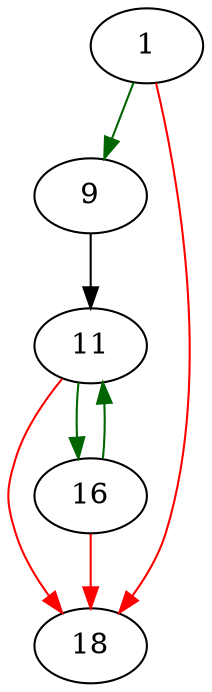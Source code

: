 strict digraph "extract_trimmed_name" {
	// Node definitions.
	1 [entry=true];
	9;
	18;
	11;
	16;

	// Edge definitions.
	1 -> 9 [
		color=darkgreen
		cond=true
	];
	1 -> 18 [
		color=red
		cond=false
	];
	9 -> 11;
	11 -> 18 [
		color=red
		cond=false
	];
	11 -> 16 [
		color=darkgreen
		cond=true
	];
	16 -> 18 [
		color=red
		cond=false
	];
	16 -> 11 [
		color=darkgreen
		cond=true
	];
}